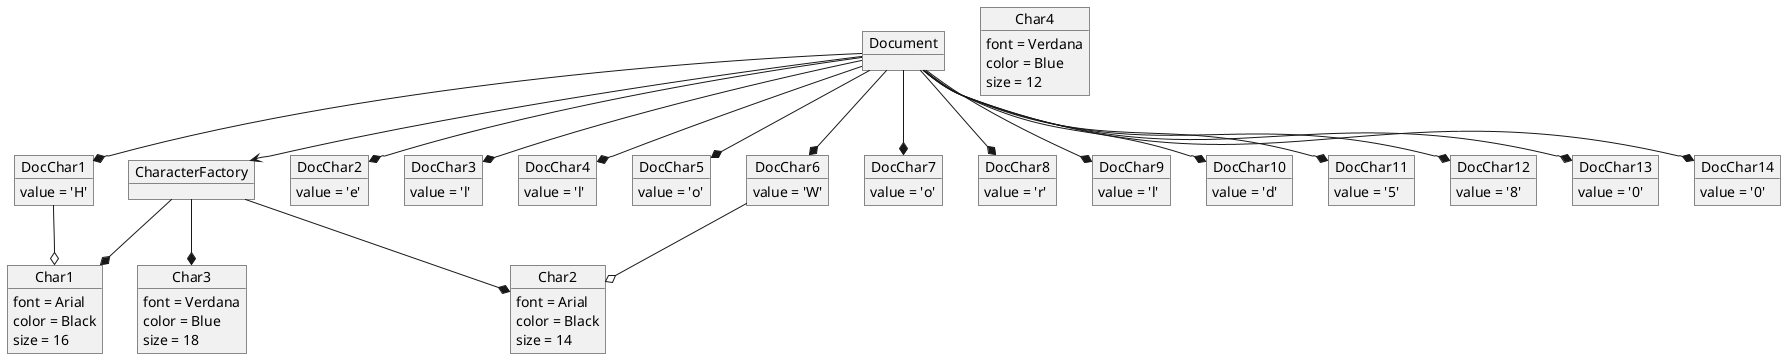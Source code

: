 @startuml

object Document
object CharacterFactory

object Char1 {
font = Arial
color = Black
size = 16
}

object Char2 {
font = Arial
color = Black
size = 14
}

object Char3 {
font = Verdana
color = Blue
size = 18
}

object Char4 {
font = Verdana
color = Blue
size = 12
}

object DocChar1 {
value = 'H'
}

object DocChar2 {
value = 'e'
}

object DocChar3 {
value = 'l'
}

object DocChar4 {
value = 'l'
}

object DocChar5 {
value = 'o'
}

object DocChar6 {
value = 'W'
}

object DocChar7 {
value = 'o'
}

object DocChar8 {
value = 'r'
}

object DocChar9 {
value = 'l'
}

object DocChar10 {
value = 'd'
}

object DocChar11 {
value = '5'
}

object DocChar12 {
value = '8'
}

object DocChar13 {
value = '0'
}

object DocChar14 {
value = '0'
}

CharacterFactory --* Char1
CharacterFactory --* Char2
CharacterFactory --* Char3
Document --* DocChar1
Document --* DocChar2
Document --* DocChar3
Document --* DocChar4
Document --* DocChar5
Document --* DocChar6
Document --* DocChar7
Document --* DocChar8
Document --* DocChar9
Document --* DocChar10
Document --* DocChar11
Document --* DocChar12
Document --* DocChar13
Document --* DocChar14

DocChar1 --o Char1
DocChar6 --o Char2

Document --> CharacterFactory

@enduml
